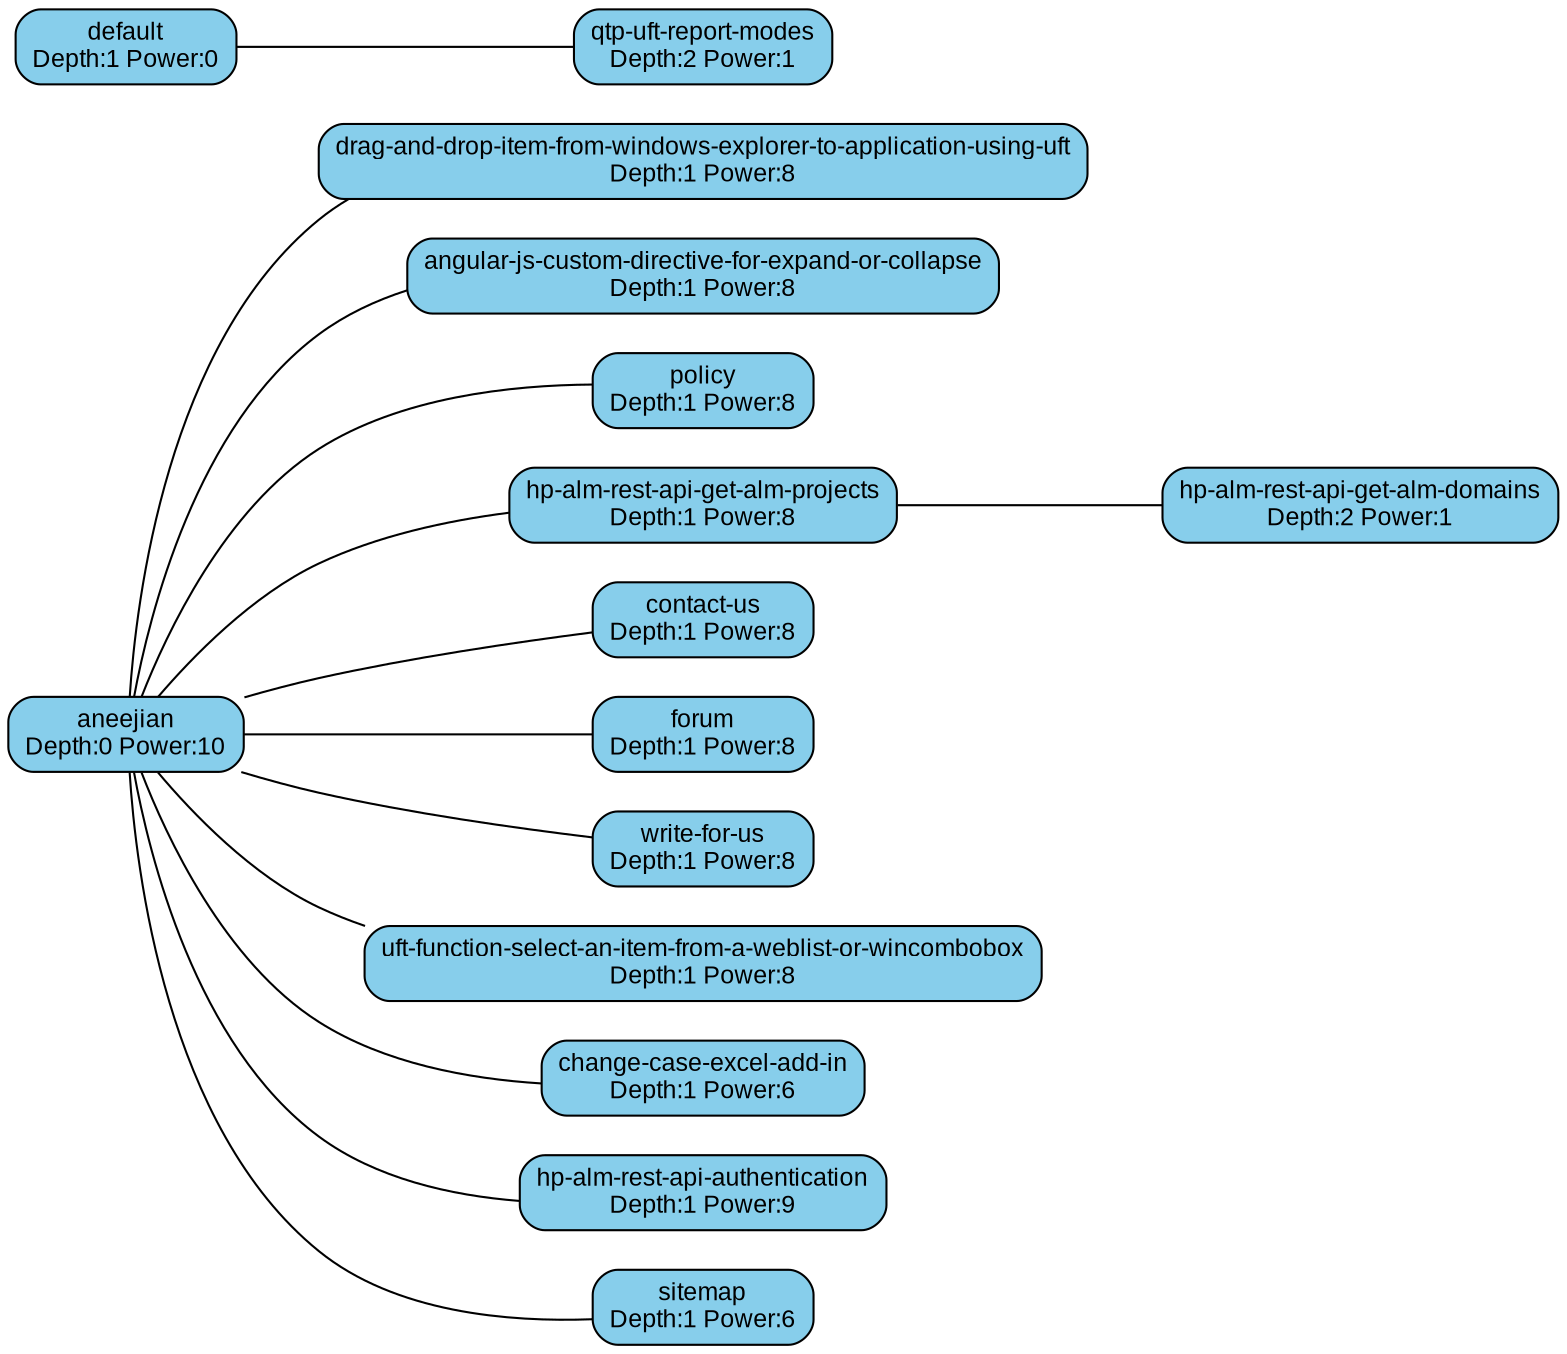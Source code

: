 graph sitemap {
  splines=true;
  overlap=false;
  bgcolor=white;
  rankdir=LR;
  node [shape=Mrecord, style=filled, fillcolor=skyblue, fontname="Arial", fontsize=12];

  "aneejian.com" -- "2016/08/drag-and-drop-item-from-windows-explorer-to-application-using-uft.html" [weight="8"];
  "aneejian.com" -- "2015/08/angular-js-custom-directive-for-expand-or-collapse.html" [weight="8"];
  "aneejian.com" -- "p/policy.html" [weight="8"];
  "aneejian.com" -- "2017/03/hp-alm-rest-api-get-alm-projects.html" [weight="8"];
  "aneejian.com" -- "p/contact-us.html" [weight="8"];
  "aneejian.com" -- "p/forum.html" [weight="8"];
  "aneejian.com" -- "p/write-for-us.html" [weight="8"];
  "aneejian.com" -- "2013/11/uft-function-select-an-item-from-a-weblist-or-wincombobox.html" [weight="8"];
  "aneejian.com" -- "2018/04/change-case-excel-add-in.html" [weight="7"];
  "aneejian.com" -- "2017/03/hp-alm-rest-api-authentication.html" [weight="10"];
  "aneejian.com" -- "p/sitemap.html" [weight="7"];
  "2017/03/hp-alm-rest-api-get-alm-projects.html" -- "2017/03/hp-alm-rest-api-get-alm-domains.html" [weight="3"];
  "feeds/comments/default" -- "2015/05/qtp-uft-report-modes.html"

  "aneejian.com" [label="aneejian\nDepth:0 Power:10"]
  "2017/03/hp-alm-rest-api-authentication.html" [label="hp-alm-rest-api-authentication\nDepth:1 Power:9"]
  "2017/03/hp-alm-rest-api-get-alm-projects.html" [label="hp-alm-rest-api-get-alm-projects\nDepth:1 Power:8"]
  "2015/08/angular-js-custom-directive-for-expand-or-collapse.html" [label="angular-js-custom-directive-for-expand-or-collapse\nDepth:1 Power:8"]
  "2013/11/uft-function-select-an-item-from-a-weblist-or-wincombobox.html" [label="uft-function-select-an-item-from-a-weblist-or-wincombobox\nDepth:1 Power:8"]
  "2016/08/drag-and-drop-item-from-windows-explorer-to-application-using-uft.html" [label="drag-and-drop-item-from-windows-explorer-to-application-using-uft\nDepth:1 Power:8"]
  "p/write-for-us.html" [label="write-for-us\nDepth:1 Power:8"]
  "p/policy.html" [label="policy\nDepth:1 Power:8"]
  "p/contact-us.html" [label="contact-us\nDepth:1 Power:8"]
  "p/forum.html" [label="forum\nDepth:1 Power:8"]
  "2018/04/change-case-excel-add-in.html" [label="change-case-excel-add-in\nDepth:1 Power:6"]
  "p/sitemap.html" [label="sitemap\nDepth:1 Power:6"]
  "2017/03/hp-alm-rest-api-get-alm-domains.html" [label="hp-alm-rest-api-get-alm-domains\nDepth:2 Power:1"]
  "2015/05/qtp-uft-report-modes.html" [label="qtp-uft-report-modes\nDepth:2 Power:1"]
  "feeds/comments/default" [label="default\nDepth:1 Power:0"]
}